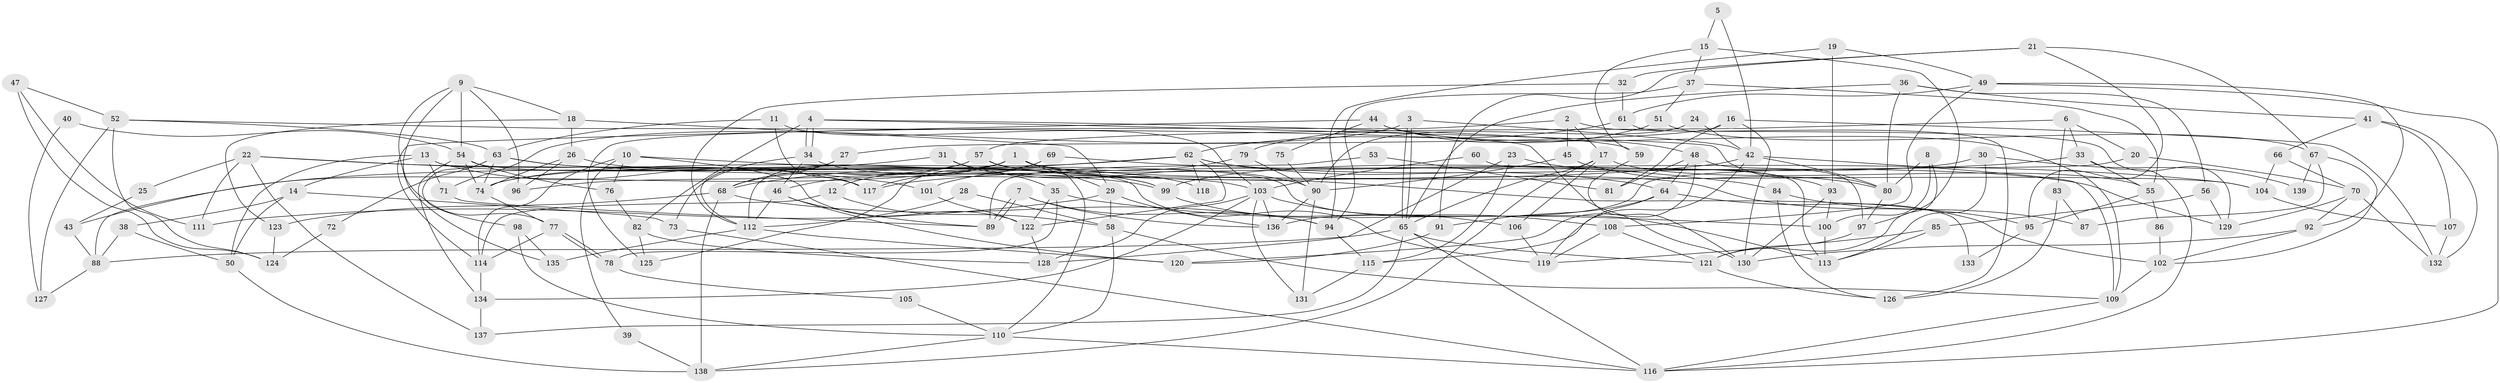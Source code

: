 // Generated by graph-tools (version 1.1) at 2025/02/03/09/25 03:02:12]
// undirected, 139 vertices, 278 edges
graph export_dot {
graph [start="1"]
  node [color=gray90,style=filled];
  1;
  2;
  3;
  4;
  5;
  6;
  7;
  8;
  9;
  10;
  11;
  12;
  13;
  14;
  15;
  16;
  17;
  18;
  19;
  20;
  21;
  22;
  23;
  24;
  25;
  26;
  27;
  28;
  29;
  30;
  31;
  32;
  33;
  34;
  35;
  36;
  37;
  38;
  39;
  40;
  41;
  42;
  43;
  44;
  45;
  46;
  47;
  48;
  49;
  50;
  51;
  52;
  53;
  54;
  55;
  56;
  57;
  58;
  59;
  60;
  61;
  62;
  63;
  64;
  65;
  66;
  67;
  68;
  69;
  70;
  71;
  72;
  73;
  74;
  75;
  76;
  77;
  78;
  79;
  80;
  81;
  82;
  83;
  84;
  85;
  86;
  87;
  88;
  89;
  90;
  91;
  92;
  93;
  94;
  95;
  96;
  97;
  98;
  99;
  100;
  101;
  102;
  103;
  104;
  105;
  106;
  107;
  108;
  109;
  110;
  111;
  112;
  113;
  114;
  115;
  116;
  117;
  118;
  119;
  120;
  121;
  122;
  123;
  124;
  125;
  126;
  127;
  128;
  129;
  130;
  131;
  132;
  133;
  134;
  135;
  136;
  137;
  138;
  139;
  1 -- 46;
  1 -- 29;
  1 -- 12;
  1 -- 88;
  1 -- 95;
  1 -- 104;
  1 -- 112;
  2 -- 45;
  2 -- 125;
  2 -- 17;
  2 -- 129;
  3 -- 65;
  3 -- 65;
  3 -- 71;
  3 -- 42;
  4 -- 80;
  4 -- 34;
  4 -- 34;
  4 -- 59;
  4 -- 82;
  5 -- 42;
  5 -- 15;
  6 -- 33;
  6 -- 20;
  6 -- 57;
  6 -- 83;
  7 -- 89;
  7 -- 89;
  7 -- 94;
  7 -- 136;
  8 -- 80;
  8 -- 121;
  8 -- 100;
  9 -- 96;
  9 -- 77;
  9 -- 18;
  9 -- 54;
  9 -- 135;
  10 -- 114;
  10 -- 99;
  10 -- 39;
  10 -- 76;
  10 -- 122;
  11 -- 117;
  11 -- 103;
  11 -- 63;
  12 -- 58;
  12 -- 114;
  13 -- 14;
  13 -- 50;
  13 -- 71;
  13 -- 117;
  13 -- 119;
  14 -- 73;
  14 -- 50;
  14 -- 38;
  15 -- 59;
  15 -- 37;
  15 -- 97;
  16 -- 130;
  16 -- 132;
  16 -- 27;
  16 -- 81;
  17 -- 65;
  17 -- 55;
  17 -- 106;
  17 -- 138;
  18 -- 29;
  18 -- 26;
  18 -- 123;
  19 -- 94;
  19 -- 49;
  19 -- 93;
  20 -- 136;
  20 -- 70;
  21 -- 91;
  21 -- 32;
  21 -- 67;
  21 -- 95;
  22 -- 137;
  22 -- 99;
  22 -- 25;
  22 -- 101;
  22 -- 111;
  23 -- 128;
  23 -- 93;
  23 -- 115;
  24 -- 42;
  24 -- 90;
  25 -- 43;
  26 -- 74;
  26 -- 96;
  26 -- 118;
  27 -- 68;
  27 -- 73;
  28 -- 112;
  28 -- 58;
  29 -- 136;
  29 -- 58;
  29 -- 111;
  30 -- 113;
  30 -- 99;
  30 -- 139;
  31 -- 35;
  31 -- 90;
  31 -- 74;
  32 -- 61;
  32 -- 112;
  33 -- 55;
  33 -- 116;
  33 -- 117;
  34 -- 103;
  34 -- 46;
  34 -- 112;
  35 -- 122;
  35 -- 100;
  35 -- 78;
  36 -- 41;
  36 -- 65;
  36 -- 56;
  36 -- 80;
  37 -- 55;
  37 -- 94;
  37 -- 51;
  38 -- 88;
  38 -- 50;
  39 -- 138;
  40 -- 54;
  40 -- 127;
  41 -- 132;
  41 -- 66;
  41 -- 107;
  42 -- 109;
  42 -- 43;
  42 -- 80;
  42 -- 115;
  43 -- 88;
  44 -- 48;
  44 -- 114;
  44 -- 75;
  44 -- 109;
  45 -- 80;
  45 -- 90;
  46 -- 112;
  46 -- 89;
  46 -- 120;
  47 -- 111;
  47 -- 124;
  47 -- 52;
  48 -- 97;
  48 -- 120;
  48 -- 64;
  48 -- 81;
  49 -- 116;
  49 -- 108;
  49 -- 61;
  49 -- 92;
  50 -- 138;
  51 -- 67;
  51 -- 79;
  52 -- 63;
  52 -- 124;
  52 -- 127;
  52 -- 130;
  53 -- 81;
  53 -- 89;
  54 -- 76;
  54 -- 74;
  54 -- 113;
  54 -- 134;
  55 -- 95;
  55 -- 86;
  56 -- 129;
  56 -- 85;
  57 -- 110;
  57 -- 68;
  57 -- 96;
  57 -- 133;
  58 -- 109;
  58 -- 110;
  59 -- 130;
  60 -- 113;
  60 -- 103;
  61 -- 62;
  61 -- 126;
  62 -- 74;
  62 -- 68;
  62 -- 64;
  62 -- 118;
  62 -- 122;
  62 -- 129;
  63 -- 74;
  63 -- 72;
  63 -- 98;
  63 -- 99;
  63 -- 104;
  64 -- 91;
  64 -- 102;
  64 -- 119;
  65 -- 121;
  65 -- 88;
  65 -- 116;
  65 -- 137;
  66 -- 104;
  66 -- 70;
  67 -- 102;
  67 -- 87;
  67 -- 139;
  68 -- 138;
  68 -- 94;
  68 -- 123;
  69 -- 117;
  69 -- 84;
  69 -- 125;
  70 -- 92;
  70 -- 129;
  70 -- 132;
  71 -- 89;
  72 -- 124;
  73 -- 116;
  74 -- 77;
  75 -- 90;
  76 -- 82;
  77 -- 78;
  77 -- 78;
  77 -- 114;
  78 -- 105;
  79 -- 101;
  79 -- 90;
  80 -- 97;
  82 -- 128;
  82 -- 125;
  83 -- 126;
  83 -- 87;
  84 -- 87;
  84 -- 126;
  85 -- 119;
  85 -- 113;
  86 -- 102;
  88 -- 127;
  90 -- 136;
  90 -- 131;
  91 -- 120;
  92 -- 130;
  92 -- 102;
  93 -- 100;
  93 -- 130;
  94 -- 115;
  95 -- 133;
  97 -- 121;
  98 -- 135;
  98 -- 110;
  99 -- 106;
  100 -- 113;
  101 -- 122;
  102 -- 109;
  103 -- 131;
  103 -- 134;
  103 -- 108;
  103 -- 128;
  103 -- 136;
  104 -- 107;
  105 -- 110;
  106 -- 119;
  107 -- 132;
  108 -- 119;
  108 -- 121;
  109 -- 116;
  110 -- 116;
  110 -- 138;
  112 -- 120;
  112 -- 135;
  114 -- 134;
  115 -- 131;
  121 -- 126;
  122 -- 128;
  123 -- 124;
  134 -- 137;
}
